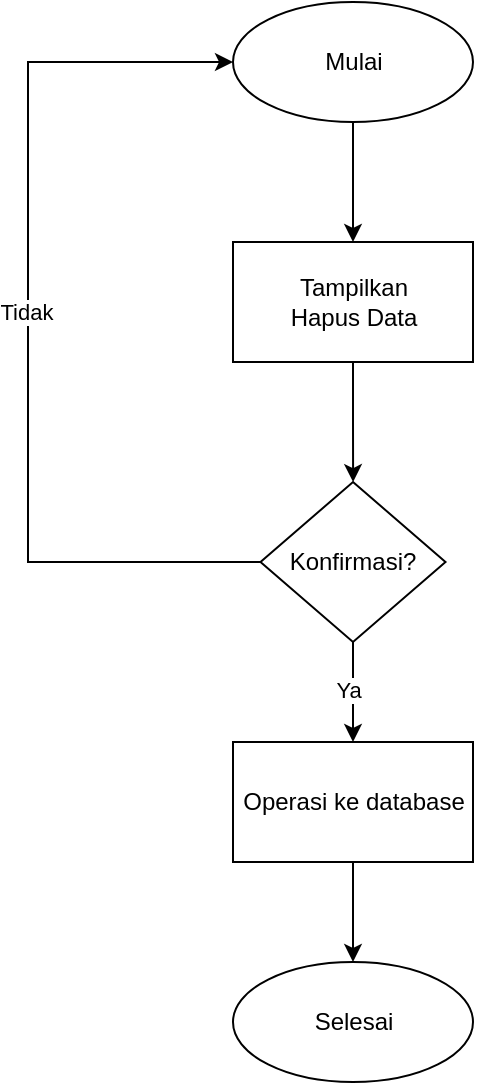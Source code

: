 <mxfile version="24.7.7">
  <diagram name="Page-1" id="Fx74WdmUoeoexQfMjC3Z">
    <mxGraphModel dx="1050" dy="557" grid="1" gridSize="10" guides="1" tooltips="1" connect="1" arrows="1" fold="1" page="1" pageScale="1" pageWidth="850" pageHeight="1100" math="0" shadow="0">
      <root>
        <mxCell id="0" />
        <mxCell id="1" parent="0" />
        <mxCell id="U9wq2Zo5E94ij_8vmsNH-1" style="edgeStyle=orthogonalEdgeStyle;rounded=0;orthogonalLoop=1;jettySize=auto;html=1;exitX=0.5;exitY=1;exitDx=0;exitDy=0;" edge="1" parent="1" source="U9wq2Zo5E94ij_8vmsNH-2" target="U9wq2Zo5E94ij_8vmsNH-5">
          <mxGeometry relative="1" as="geometry" />
        </mxCell>
        <mxCell id="U9wq2Zo5E94ij_8vmsNH-2" value="Mulai" style="ellipse;whiteSpace=wrap;html=1;" vertex="1" parent="1">
          <mxGeometry x="362.5" width="120" height="60" as="geometry" />
        </mxCell>
        <mxCell id="U9wq2Zo5E94ij_8vmsNH-3" value="Selesai" style="ellipse;whiteSpace=wrap;html=1;" vertex="1" parent="1">
          <mxGeometry x="362.5" y="480" width="120" height="60" as="geometry" />
        </mxCell>
        <mxCell id="U9wq2Zo5E94ij_8vmsNH-4" style="edgeStyle=orthogonalEdgeStyle;rounded=0;orthogonalLoop=1;jettySize=auto;html=1;exitX=0.5;exitY=1;exitDx=0;exitDy=0;" edge="1" parent="1" source="U9wq2Zo5E94ij_8vmsNH-5" target="U9wq2Zo5E94ij_8vmsNH-10">
          <mxGeometry relative="1" as="geometry" />
        </mxCell>
        <mxCell id="U9wq2Zo5E94ij_8vmsNH-5" value="Tampilkan&lt;div&gt;Hapus Data&lt;/div&gt;" style="rounded=0;whiteSpace=wrap;html=1;" vertex="1" parent="1">
          <mxGeometry x="362.5" y="120" width="120" height="60" as="geometry" />
        </mxCell>
        <mxCell id="U9wq2Zo5E94ij_8vmsNH-6" style="edgeStyle=orthogonalEdgeStyle;rounded=0;orthogonalLoop=1;jettySize=auto;html=1;exitX=0.5;exitY=1;exitDx=0;exitDy=0;" edge="1" parent="1" source="U9wq2Zo5E94ij_8vmsNH-10" target="U9wq2Zo5E94ij_8vmsNH-12">
          <mxGeometry relative="1" as="geometry">
            <Array as="points">
              <mxPoint x="423" y="420" />
              <mxPoint x="423" y="420" />
            </Array>
          </mxGeometry>
        </mxCell>
        <mxCell id="U9wq2Zo5E94ij_8vmsNH-7" value="Ya" style="edgeLabel;html=1;align=center;verticalAlign=middle;resizable=0;points=[];" connectable="0" vertex="1" parent="U9wq2Zo5E94ij_8vmsNH-6">
          <mxGeometry x="-0.05" y="-3" relative="1" as="geometry">
            <mxPoint as="offset" />
          </mxGeometry>
        </mxCell>
        <mxCell id="U9wq2Zo5E94ij_8vmsNH-8" style="edgeStyle=orthogonalEdgeStyle;rounded=0;orthogonalLoop=1;jettySize=auto;html=1;exitX=0;exitY=0.5;exitDx=0;exitDy=0;entryX=0;entryY=0.5;entryDx=0;entryDy=0;" edge="1" parent="1" source="U9wq2Zo5E94ij_8vmsNH-10" target="U9wq2Zo5E94ij_8vmsNH-2">
          <mxGeometry relative="1" as="geometry">
            <Array as="points">
              <mxPoint x="260" y="280" />
              <mxPoint x="260" y="30" />
            </Array>
          </mxGeometry>
        </mxCell>
        <mxCell id="U9wq2Zo5E94ij_8vmsNH-9" value="Tidak" style="edgeLabel;html=1;align=center;verticalAlign=middle;resizable=0;points=[];" vertex="1" connectable="0" parent="U9wq2Zo5E94ij_8vmsNH-8">
          <mxGeometry x="0.03" y="1" relative="1" as="geometry">
            <mxPoint as="offset" />
          </mxGeometry>
        </mxCell>
        <mxCell id="U9wq2Zo5E94ij_8vmsNH-10" value="Konfirmasi?" style="rhombus;whiteSpace=wrap;html=1;" vertex="1" parent="1">
          <mxGeometry x="376.25" y="240" width="92.5" height="80" as="geometry" />
        </mxCell>
        <mxCell id="U9wq2Zo5E94ij_8vmsNH-11" style="edgeStyle=orthogonalEdgeStyle;rounded=0;orthogonalLoop=1;jettySize=auto;html=1;exitX=0.5;exitY=1;exitDx=0;exitDy=0;entryX=0.5;entryY=0;entryDx=0;entryDy=0;" edge="1" parent="1" source="U9wq2Zo5E94ij_8vmsNH-12" target="U9wq2Zo5E94ij_8vmsNH-3">
          <mxGeometry relative="1" as="geometry">
            <mxPoint x="420" y="570" as="targetPoint" />
          </mxGeometry>
        </mxCell>
        <mxCell id="U9wq2Zo5E94ij_8vmsNH-12" value="Operasi ke database" style="rounded=0;whiteSpace=wrap;html=1;" vertex="1" parent="1">
          <mxGeometry x="362.5" y="370" width="120" height="60" as="geometry" />
        </mxCell>
      </root>
    </mxGraphModel>
  </diagram>
</mxfile>
